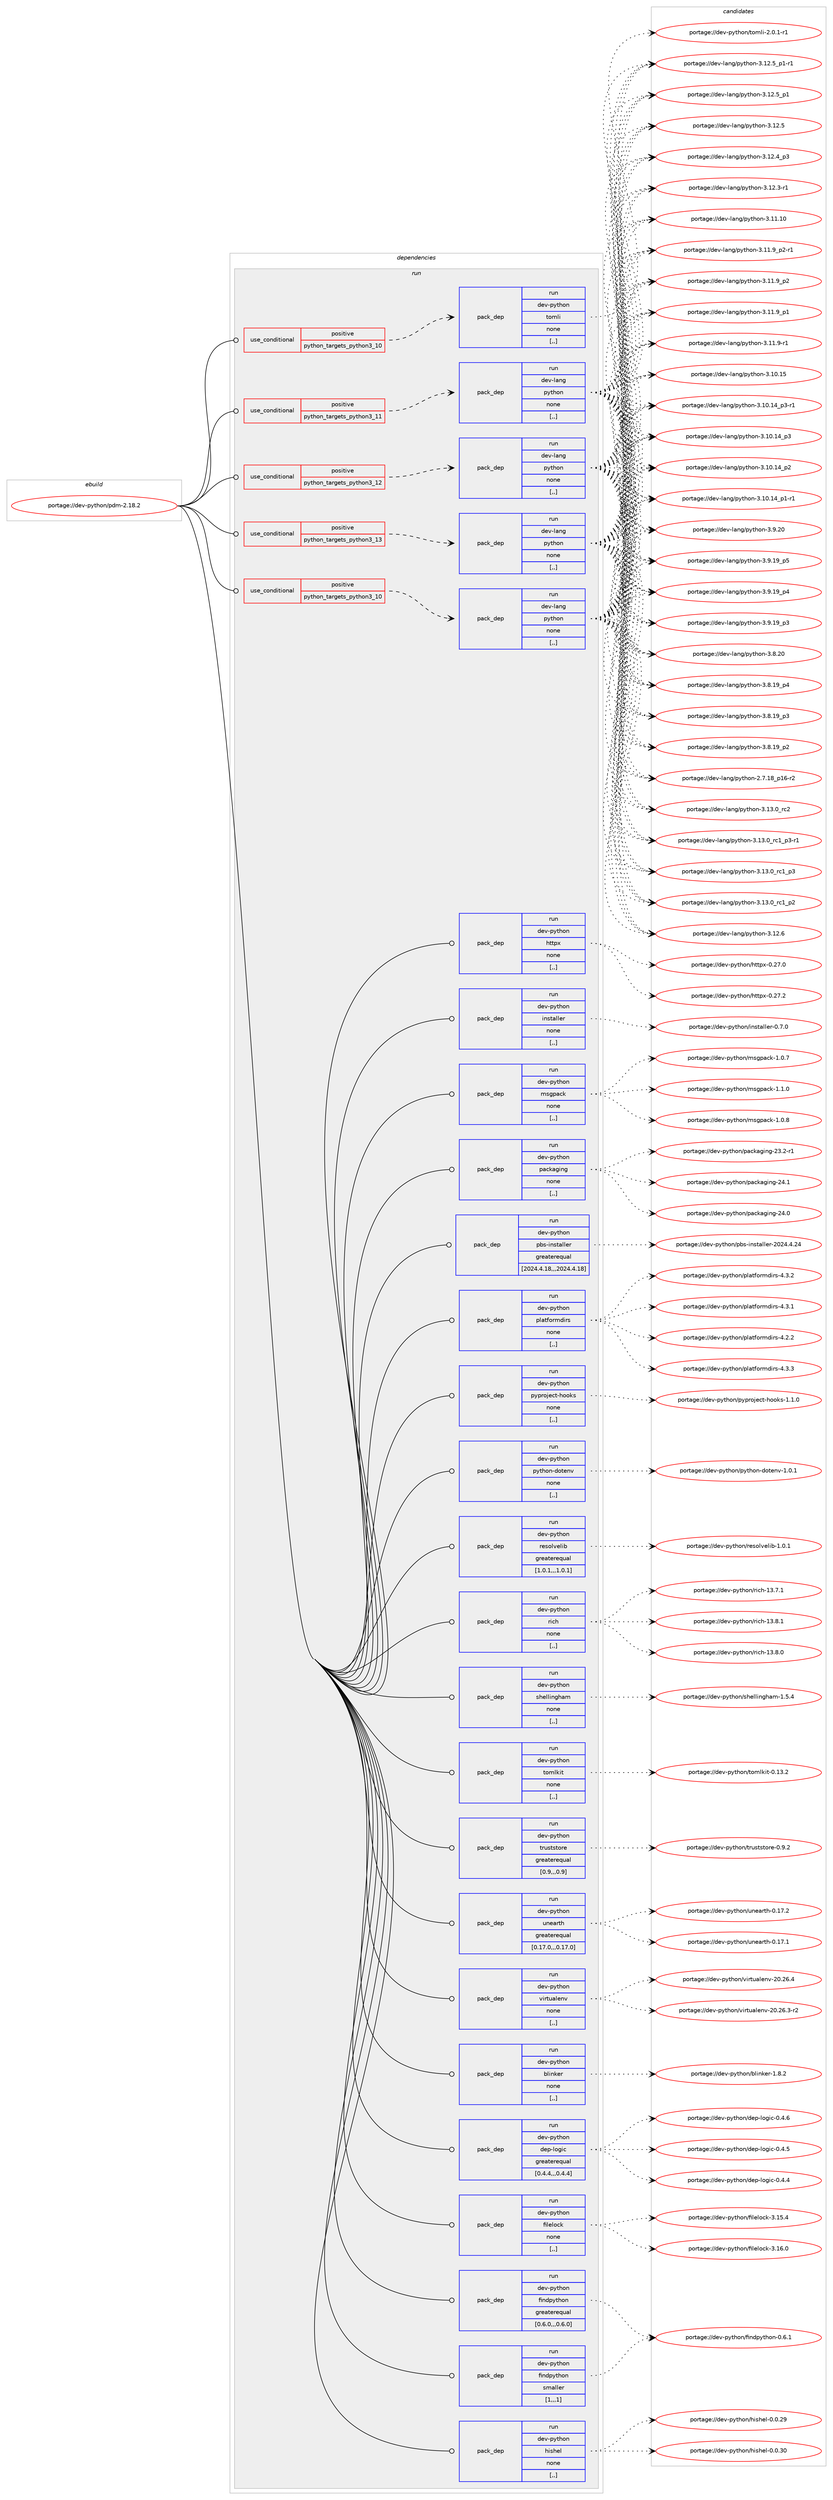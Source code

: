 digraph prolog {

# *************
# Graph options
# *************

newrank=true;
concentrate=true;
compound=true;
graph [rankdir=LR,fontname=Helvetica,fontsize=10,ranksep=1.5];#, ranksep=2.5, nodesep=0.2];
edge  [arrowhead=vee];
node  [fontname=Helvetica,fontsize=10];

# **********
# The ebuild
# **********

subgraph cluster_leftcol {
color=gray;
label=<<i>ebuild</i>>;
id [label="portage://dev-python/pdm-2.18.2", color=red, width=4, href="../dev-python/pdm-2.18.2.svg"];
}

# ****************
# The dependencies
# ****************

subgraph cluster_midcol {
color=gray;
label=<<i>dependencies</i>>;
subgraph cluster_compile {
fillcolor="#eeeeee";
style=filled;
label=<<i>compile</i>>;
}
subgraph cluster_compileandrun {
fillcolor="#eeeeee";
style=filled;
label=<<i>compile and run</i>>;
}
subgraph cluster_run {
fillcolor="#eeeeee";
style=filled;
label=<<i>run</i>>;
subgraph cond166211 {
dependency648466 [label=<<TABLE BORDER="0" CELLBORDER="1" CELLSPACING="0" CELLPADDING="4"><TR><TD ROWSPAN="3" CELLPADDING="10">use_conditional</TD></TR><TR><TD>positive</TD></TR><TR><TD>python_targets_python3_10</TD></TR></TABLE>>, shape=none, color=red];
subgraph pack477434 {
dependency648467 [label=<<TABLE BORDER="0" CELLBORDER="1" CELLSPACING="0" CELLPADDING="4" WIDTH="220"><TR><TD ROWSPAN="6" CELLPADDING="30">pack_dep</TD></TR><TR><TD WIDTH="110">run</TD></TR><TR><TD>dev-lang</TD></TR><TR><TD>python</TD></TR><TR><TD>none</TD></TR><TR><TD>[,,]</TD></TR></TABLE>>, shape=none, color=blue];
}
dependency648466:e -> dependency648467:w [weight=20,style="dashed",arrowhead="vee"];
}
id:e -> dependency648466:w [weight=20,style="solid",arrowhead="odot"];
subgraph cond166212 {
dependency648468 [label=<<TABLE BORDER="0" CELLBORDER="1" CELLSPACING="0" CELLPADDING="4"><TR><TD ROWSPAN="3" CELLPADDING="10">use_conditional</TD></TR><TR><TD>positive</TD></TR><TR><TD>python_targets_python3_10</TD></TR></TABLE>>, shape=none, color=red];
subgraph pack477435 {
dependency648469 [label=<<TABLE BORDER="0" CELLBORDER="1" CELLSPACING="0" CELLPADDING="4" WIDTH="220"><TR><TD ROWSPAN="6" CELLPADDING="30">pack_dep</TD></TR><TR><TD WIDTH="110">run</TD></TR><TR><TD>dev-python</TD></TR><TR><TD>tomli</TD></TR><TR><TD>none</TD></TR><TR><TD>[,,]</TD></TR></TABLE>>, shape=none, color=blue];
}
dependency648468:e -> dependency648469:w [weight=20,style="dashed",arrowhead="vee"];
}
id:e -> dependency648468:w [weight=20,style="solid",arrowhead="odot"];
subgraph cond166213 {
dependency648470 [label=<<TABLE BORDER="0" CELLBORDER="1" CELLSPACING="0" CELLPADDING="4"><TR><TD ROWSPAN="3" CELLPADDING="10">use_conditional</TD></TR><TR><TD>positive</TD></TR><TR><TD>python_targets_python3_11</TD></TR></TABLE>>, shape=none, color=red];
subgraph pack477436 {
dependency648471 [label=<<TABLE BORDER="0" CELLBORDER="1" CELLSPACING="0" CELLPADDING="4" WIDTH="220"><TR><TD ROWSPAN="6" CELLPADDING="30">pack_dep</TD></TR><TR><TD WIDTH="110">run</TD></TR><TR><TD>dev-lang</TD></TR><TR><TD>python</TD></TR><TR><TD>none</TD></TR><TR><TD>[,,]</TD></TR></TABLE>>, shape=none, color=blue];
}
dependency648470:e -> dependency648471:w [weight=20,style="dashed",arrowhead="vee"];
}
id:e -> dependency648470:w [weight=20,style="solid",arrowhead="odot"];
subgraph cond166214 {
dependency648472 [label=<<TABLE BORDER="0" CELLBORDER="1" CELLSPACING="0" CELLPADDING="4"><TR><TD ROWSPAN="3" CELLPADDING="10">use_conditional</TD></TR><TR><TD>positive</TD></TR><TR><TD>python_targets_python3_12</TD></TR></TABLE>>, shape=none, color=red];
subgraph pack477437 {
dependency648473 [label=<<TABLE BORDER="0" CELLBORDER="1" CELLSPACING="0" CELLPADDING="4" WIDTH="220"><TR><TD ROWSPAN="6" CELLPADDING="30">pack_dep</TD></TR><TR><TD WIDTH="110">run</TD></TR><TR><TD>dev-lang</TD></TR><TR><TD>python</TD></TR><TR><TD>none</TD></TR><TR><TD>[,,]</TD></TR></TABLE>>, shape=none, color=blue];
}
dependency648472:e -> dependency648473:w [weight=20,style="dashed",arrowhead="vee"];
}
id:e -> dependency648472:w [weight=20,style="solid",arrowhead="odot"];
subgraph cond166215 {
dependency648474 [label=<<TABLE BORDER="0" CELLBORDER="1" CELLSPACING="0" CELLPADDING="4"><TR><TD ROWSPAN="3" CELLPADDING="10">use_conditional</TD></TR><TR><TD>positive</TD></TR><TR><TD>python_targets_python3_13</TD></TR></TABLE>>, shape=none, color=red];
subgraph pack477438 {
dependency648475 [label=<<TABLE BORDER="0" CELLBORDER="1" CELLSPACING="0" CELLPADDING="4" WIDTH="220"><TR><TD ROWSPAN="6" CELLPADDING="30">pack_dep</TD></TR><TR><TD WIDTH="110">run</TD></TR><TR><TD>dev-lang</TD></TR><TR><TD>python</TD></TR><TR><TD>none</TD></TR><TR><TD>[,,]</TD></TR></TABLE>>, shape=none, color=blue];
}
dependency648474:e -> dependency648475:w [weight=20,style="dashed",arrowhead="vee"];
}
id:e -> dependency648474:w [weight=20,style="solid",arrowhead="odot"];
subgraph pack477439 {
dependency648476 [label=<<TABLE BORDER="0" CELLBORDER="1" CELLSPACING="0" CELLPADDING="4" WIDTH="220"><TR><TD ROWSPAN="6" CELLPADDING="30">pack_dep</TD></TR><TR><TD WIDTH="110">run</TD></TR><TR><TD>dev-python</TD></TR><TR><TD>blinker</TD></TR><TR><TD>none</TD></TR><TR><TD>[,,]</TD></TR></TABLE>>, shape=none, color=blue];
}
id:e -> dependency648476:w [weight=20,style="solid",arrowhead="odot"];
subgraph pack477440 {
dependency648477 [label=<<TABLE BORDER="0" CELLBORDER="1" CELLSPACING="0" CELLPADDING="4" WIDTH="220"><TR><TD ROWSPAN="6" CELLPADDING="30">pack_dep</TD></TR><TR><TD WIDTH="110">run</TD></TR><TR><TD>dev-python</TD></TR><TR><TD>dep-logic</TD></TR><TR><TD>greaterequal</TD></TR><TR><TD>[0.4.4,,,0.4.4]</TD></TR></TABLE>>, shape=none, color=blue];
}
id:e -> dependency648477:w [weight=20,style="solid",arrowhead="odot"];
subgraph pack477441 {
dependency648478 [label=<<TABLE BORDER="0" CELLBORDER="1" CELLSPACING="0" CELLPADDING="4" WIDTH="220"><TR><TD ROWSPAN="6" CELLPADDING="30">pack_dep</TD></TR><TR><TD WIDTH="110">run</TD></TR><TR><TD>dev-python</TD></TR><TR><TD>filelock</TD></TR><TR><TD>none</TD></TR><TR><TD>[,,]</TD></TR></TABLE>>, shape=none, color=blue];
}
id:e -> dependency648478:w [weight=20,style="solid",arrowhead="odot"];
subgraph pack477442 {
dependency648479 [label=<<TABLE BORDER="0" CELLBORDER="1" CELLSPACING="0" CELLPADDING="4" WIDTH="220"><TR><TD ROWSPAN="6" CELLPADDING="30">pack_dep</TD></TR><TR><TD WIDTH="110">run</TD></TR><TR><TD>dev-python</TD></TR><TR><TD>findpython</TD></TR><TR><TD>greaterequal</TD></TR><TR><TD>[0.6.0,,,0.6.0]</TD></TR></TABLE>>, shape=none, color=blue];
}
id:e -> dependency648479:w [weight=20,style="solid",arrowhead="odot"];
subgraph pack477443 {
dependency648480 [label=<<TABLE BORDER="0" CELLBORDER="1" CELLSPACING="0" CELLPADDING="4" WIDTH="220"><TR><TD ROWSPAN="6" CELLPADDING="30">pack_dep</TD></TR><TR><TD WIDTH="110">run</TD></TR><TR><TD>dev-python</TD></TR><TR><TD>findpython</TD></TR><TR><TD>smaller</TD></TR><TR><TD>[1,,,1]</TD></TR></TABLE>>, shape=none, color=blue];
}
id:e -> dependency648480:w [weight=20,style="solid",arrowhead="odot"];
subgraph pack477444 {
dependency648481 [label=<<TABLE BORDER="0" CELLBORDER="1" CELLSPACING="0" CELLPADDING="4" WIDTH="220"><TR><TD ROWSPAN="6" CELLPADDING="30">pack_dep</TD></TR><TR><TD WIDTH="110">run</TD></TR><TR><TD>dev-python</TD></TR><TR><TD>hishel</TD></TR><TR><TD>none</TD></TR><TR><TD>[,,]</TD></TR></TABLE>>, shape=none, color=blue];
}
id:e -> dependency648481:w [weight=20,style="solid",arrowhead="odot"];
subgraph pack477445 {
dependency648482 [label=<<TABLE BORDER="0" CELLBORDER="1" CELLSPACING="0" CELLPADDING="4" WIDTH="220"><TR><TD ROWSPAN="6" CELLPADDING="30">pack_dep</TD></TR><TR><TD WIDTH="110">run</TD></TR><TR><TD>dev-python</TD></TR><TR><TD>httpx</TD></TR><TR><TD>none</TD></TR><TR><TD>[,,]</TD></TR></TABLE>>, shape=none, color=blue];
}
id:e -> dependency648482:w [weight=20,style="solid",arrowhead="odot"];
subgraph pack477446 {
dependency648483 [label=<<TABLE BORDER="0" CELLBORDER="1" CELLSPACING="0" CELLPADDING="4" WIDTH="220"><TR><TD ROWSPAN="6" CELLPADDING="30">pack_dep</TD></TR><TR><TD WIDTH="110">run</TD></TR><TR><TD>dev-python</TD></TR><TR><TD>installer</TD></TR><TR><TD>none</TD></TR><TR><TD>[,,]</TD></TR></TABLE>>, shape=none, color=blue];
}
id:e -> dependency648483:w [weight=20,style="solid",arrowhead="odot"];
subgraph pack477447 {
dependency648484 [label=<<TABLE BORDER="0" CELLBORDER="1" CELLSPACING="0" CELLPADDING="4" WIDTH="220"><TR><TD ROWSPAN="6" CELLPADDING="30">pack_dep</TD></TR><TR><TD WIDTH="110">run</TD></TR><TR><TD>dev-python</TD></TR><TR><TD>msgpack</TD></TR><TR><TD>none</TD></TR><TR><TD>[,,]</TD></TR></TABLE>>, shape=none, color=blue];
}
id:e -> dependency648484:w [weight=20,style="solid",arrowhead="odot"];
subgraph pack477448 {
dependency648485 [label=<<TABLE BORDER="0" CELLBORDER="1" CELLSPACING="0" CELLPADDING="4" WIDTH="220"><TR><TD ROWSPAN="6" CELLPADDING="30">pack_dep</TD></TR><TR><TD WIDTH="110">run</TD></TR><TR><TD>dev-python</TD></TR><TR><TD>packaging</TD></TR><TR><TD>none</TD></TR><TR><TD>[,,]</TD></TR></TABLE>>, shape=none, color=blue];
}
id:e -> dependency648485:w [weight=20,style="solid",arrowhead="odot"];
subgraph pack477449 {
dependency648486 [label=<<TABLE BORDER="0" CELLBORDER="1" CELLSPACING="0" CELLPADDING="4" WIDTH="220"><TR><TD ROWSPAN="6" CELLPADDING="30">pack_dep</TD></TR><TR><TD WIDTH="110">run</TD></TR><TR><TD>dev-python</TD></TR><TR><TD>pbs-installer</TD></TR><TR><TD>greaterequal</TD></TR><TR><TD>[2024.4.18,,,2024.4.18]</TD></TR></TABLE>>, shape=none, color=blue];
}
id:e -> dependency648486:w [weight=20,style="solid",arrowhead="odot"];
subgraph pack477450 {
dependency648487 [label=<<TABLE BORDER="0" CELLBORDER="1" CELLSPACING="0" CELLPADDING="4" WIDTH="220"><TR><TD ROWSPAN="6" CELLPADDING="30">pack_dep</TD></TR><TR><TD WIDTH="110">run</TD></TR><TR><TD>dev-python</TD></TR><TR><TD>platformdirs</TD></TR><TR><TD>none</TD></TR><TR><TD>[,,]</TD></TR></TABLE>>, shape=none, color=blue];
}
id:e -> dependency648487:w [weight=20,style="solid",arrowhead="odot"];
subgraph pack477451 {
dependency648488 [label=<<TABLE BORDER="0" CELLBORDER="1" CELLSPACING="0" CELLPADDING="4" WIDTH="220"><TR><TD ROWSPAN="6" CELLPADDING="30">pack_dep</TD></TR><TR><TD WIDTH="110">run</TD></TR><TR><TD>dev-python</TD></TR><TR><TD>pyproject-hooks</TD></TR><TR><TD>none</TD></TR><TR><TD>[,,]</TD></TR></TABLE>>, shape=none, color=blue];
}
id:e -> dependency648488:w [weight=20,style="solid",arrowhead="odot"];
subgraph pack477452 {
dependency648489 [label=<<TABLE BORDER="0" CELLBORDER="1" CELLSPACING="0" CELLPADDING="4" WIDTH="220"><TR><TD ROWSPAN="6" CELLPADDING="30">pack_dep</TD></TR><TR><TD WIDTH="110">run</TD></TR><TR><TD>dev-python</TD></TR><TR><TD>python-dotenv</TD></TR><TR><TD>none</TD></TR><TR><TD>[,,]</TD></TR></TABLE>>, shape=none, color=blue];
}
id:e -> dependency648489:w [weight=20,style="solid",arrowhead="odot"];
subgraph pack477453 {
dependency648490 [label=<<TABLE BORDER="0" CELLBORDER="1" CELLSPACING="0" CELLPADDING="4" WIDTH="220"><TR><TD ROWSPAN="6" CELLPADDING="30">pack_dep</TD></TR><TR><TD WIDTH="110">run</TD></TR><TR><TD>dev-python</TD></TR><TR><TD>resolvelib</TD></TR><TR><TD>greaterequal</TD></TR><TR><TD>[1.0.1,,,1.0.1]</TD></TR></TABLE>>, shape=none, color=blue];
}
id:e -> dependency648490:w [weight=20,style="solid",arrowhead="odot"];
subgraph pack477454 {
dependency648491 [label=<<TABLE BORDER="0" CELLBORDER="1" CELLSPACING="0" CELLPADDING="4" WIDTH="220"><TR><TD ROWSPAN="6" CELLPADDING="30">pack_dep</TD></TR><TR><TD WIDTH="110">run</TD></TR><TR><TD>dev-python</TD></TR><TR><TD>rich</TD></TR><TR><TD>none</TD></TR><TR><TD>[,,]</TD></TR></TABLE>>, shape=none, color=blue];
}
id:e -> dependency648491:w [weight=20,style="solid",arrowhead="odot"];
subgraph pack477455 {
dependency648492 [label=<<TABLE BORDER="0" CELLBORDER="1" CELLSPACING="0" CELLPADDING="4" WIDTH="220"><TR><TD ROWSPAN="6" CELLPADDING="30">pack_dep</TD></TR><TR><TD WIDTH="110">run</TD></TR><TR><TD>dev-python</TD></TR><TR><TD>shellingham</TD></TR><TR><TD>none</TD></TR><TR><TD>[,,]</TD></TR></TABLE>>, shape=none, color=blue];
}
id:e -> dependency648492:w [weight=20,style="solid",arrowhead="odot"];
subgraph pack477456 {
dependency648493 [label=<<TABLE BORDER="0" CELLBORDER="1" CELLSPACING="0" CELLPADDING="4" WIDTH="220"><TR><TD ROWSPAN="6" CELLPADDING="30">pack_dep</TD></TR><TR><TD WIDTH="110">run</TD></TR><TR><TD>dev-python</TD></TR><TR><TD>tomlkit</TD></TR><TR><TD>none</TD></TR><TR><TD>[,,]</TD></TR></TABLE>>, shape=none, color=blue];
}
id:e -> dependency648493:w [weight=20,style="solid",arrowhead="odot"];
subgraph pack477457 {
dependency648494 [label=<<TABLE BORDER="0" CELLBORDER="1" CELLSPACING="0" CELLPADDING="4" WIDTH="220"><TR><TD ROWSPAN="6" CELLPADDING="30">pack_dep</TD></TR><TR><TD WIDTH="110">run</TD></TR><TR><TD>dev-python</TD></TR><TR><TD>truststore</TD></TR><TR><TD>greaterequal</TD></TR><TR><TD>[0.9,,,0.9]</TD></TR></TABLE>>, shape=none, color=blue];
}
id:e -> dependency648494:w [weight=20,style="solid",arrowhead="odot"];
subgraph pack477458 {
dependency648495 [label=<<TABLE BORDER="0" CELLBORDER="1" CELLSPACING="0" CELLPADDING="4" WIDTH="220"><TR><TD ROWSPAN="6" CELLPADDING="30">pack_dep</TD></TR><TR><TD WIDTH="110">run</TD></TR><TR><TD>dev-python</TD></TR><TR><TD>unearth</TD></TR><TR><TD>greaterequal</TD></TR><TR><TD>[0.17.0,,,0.17.0]</TD></TR></TABLE>>, shape=none, color=blue];
}
id:e -> dependency648495:w [weight=20,style="solid",arrowhead="odot"];
subgraph pack477459 {
dependency648496 [label=<<TABLE BORDER="0" CELLBORDER="1" CELLSPACING="0" CELLPADDING="4" WIDTH="220"><TR><TD ROWSPAN="6" CELLPADDING="30">pack_dep</TD></TR><TR><TD WIDTH="110">run</TD></TR><TR><TD>dev-python</TD></TR><TR><TD>virtualenv</TD></TR><TR><TD>none</TD></TR><TR><TD>[,,]</TD></TR></TABLE>>, shape=none, color=blue];
}
id:e -> dependency648496:w [weight=20,style="solid",arrowhead="odot"];
}
}

# **************
# The candidates
# **************

subgraph cluster_choices {
rank=same;
color=gray;
label=<<i>candidates</i>>;

subgraph choice477434 {
color=black;
nodesep=1;
choice10010111845108971101034711212111610411111045514649514648951149950 [label="portage://dev-lang/python-3.13.0_rc2", color=red, width=4,href="../dev-lang/python-3.13.0_rc2.svg"];
choice1001011184510897110103471121211161041111104551464951464895114994995112514511449 [label="portage://dev-lang/python-3.13.0_rc1_p3-r1", color=red, width=4,href="../dev-lang/python-3.13.0_rc1_p3-r1.svg"];
choice100101118451089711010347112121116104111110455146495146489511499499511251 [label="portage://dev-lang/python-3.13.0_rc1_p3", color=red, width=4,href="../dev-lang/python-3.13.0_rc1_p3.svg"];
choice100101118451089711010347112121116104111110455146495146489511499499511250 [label="portage://dev-lang/python-3.13.0_rc1_p2", color=red, width=4,href="../dev-lang/python-3.13.0_rc1_p2.svg"];
choice10010111845108971101034711212111610411111045514649504654 [label="portage://dev-lang/python-3.12.6", color=red, width=4,href="../dev-lang/python-3.12.6.svg"];
choice1001011184510897110103471121211161041111104551464950465395112494511449 [label="portage://dev-lang/python-3.12.5_p1-r1", color=red, width=4,href="../dev-lang/python-3.12.5_p1-r1.svg"];
choice100101118451089711010347112121116104111110455146495046539511249 [label="portage://dev-lang/python-3.12.5_p1", color=red, width=4,href="../dev-lang/python-3.12.5_p1.svg"];
choice10010111845108971101034711212111610411111045514649504653 [label="portage://dev-lang/python-3.12.5", color=red, width=4,href="../dev-lang/python-3.12.5.svg"];
choice100101118451089711010347112121116104111110455146495046529511251 [label="portage://dev-lang/python-3.12.4_p3", color=red, width=4,href="../dev-lang/python-3.12.4_p3.svg"];
choice100101118451089711010347112121116104111110455146495046514511449 [label="portage://dev-lang/python-3.12.3-r1", color=red, width=4,href="../dev-lang/python-3.12.3-r1.svg"];
choice1001011184510897110103471121211161041111104551464949464948 [label="portage://dev-lang/python-3.11.10", color=red, width=4,href="../dev-lang/python-3.11.10.svg"];
choice1001011184510897110103471121211161041111104551464949465795112504511449 [label="portage://dev-lang/python-3.11.9_p2-r1", color=red, width=4,href="../dev-lang/python-3.11.9_p2-r1.svg"];
choice100101118451089711010347112121116104111110455146494946579511250 [label="portage://dev-lang/python-3.11.9_p2", color=red, width=4,href="../dev-lang/python-3.11.9_p2.svg"];
choice100101118451089711010347112121116104111110455146494946579511249 [label="portage://dev-lang/python-3.11.9_p1", color=red, width=4,href="../dev-lang/python-3.11.9_p1.svg"];
choice100101118451089711010347112121116104111110455146494946574511449 [label="portage://dev-lang/python-3.11.9-r1", color=red, width=4,href="../dev-lang/python-3.11.9-r1.svg"];
choice1001011184510897110103471121211161041111104551464948464953 [label="portage://dev-lang/python-3.10.15", color=red, width=4,href="../dev-lang/python-3.10.15.svg"];
choice100101118451089711010347112121116104111110455146494846495295112514511449 [label="portage://dev-lang/python-3.10.14_p3-r1", color=red, width=4,href="../dev-lang/python-3.10.14_p3-r1.svg"];
choice10010111845108971101034711212111610411111045514649484649529511251 [label="portage://dev-lang/python-3.10.14_p3", color=red, width=4,href="../dev-lang/python-3.10.14_p3.svg"];
choice10010111845108971101034711212111610411111045514649484649529511250 [label="portage://dev-lang/python-3.10.14_p2", color=red, width=4,href="../dev-lang/python-3.10.14_p2.svg"];
choice100101118451089711010347112121116104111110455146494846495295112494511449 [label="portage://dev-lang/python-3.10.14_p1-r1", color=red, width=4,href="../dev-lang/python-3.10.14_p1-r1.svg"];
choice10010111845108971101034711212111610411111045514657465048 [label="portage://dev-lang/python-3.9.20", color=red, width=4,href="../dev-lang/python-3.9.20.svg"];
choice100101118451089711010347112121116104111110455146574649579511253 [label="portage://dev-lang/python-3.9.19_p5", color=red, width=4,href="../dev-lang/python-3.9.19_p5.svg"];
choice100101118451089711010347112121116104111110455146574649579511252 [label="portage://dev-lang/python-3.9.19_p4", color=red, width=4,href="../dev-lang/python-3.9.19_p4.svg"];
choice100101118451089711010347112121116104111110455146574649579511251 [label="portage://dev-lang/python-3.9.19_p3", color=red, width=4,href="../dev-lang/python-3.9.19_p3.svg"];
choice10010111845108971101034711212111610411111045514656465048 [label="portage://dev-lang/python-3.8.20", color=red, width=4,href="../dev-lang/python-3.8.20.svg"];
choice100101118451089711010347112121116104111110455146564649579511252 [label="portage://dev-lang/python-3.8.19_p4", color=red, width=4,href="../dev-lang/python-3.8.19_p4.svg"];
choice100101118451089711010347112121116104111110455146564649579511251 [label="portage://dev-lang/python-3.8.19_p3", color=red, width=4,href="../dev-lang/python-3.8.19_p3.svg"];
choice100101118451089711010347112121116104111110455146564649579511250 [label="portage://dev-lang/python-3.8.19_p2", color=red, width=4,href="../dev-lang/python-3.8.19_p2.svg"];
choice100101118451089711010347112121116104111110455046554649569511249544511450 [label="portage://dev-lang/python-2.7.18_p16-r2", color=red, width=4,href="../dev-lang/python-2.7.18_p16-r2.svg"];
dependency648467:e -> choice10010111845108971101034711212111610411111045514649514648951149950:w [style=dotted,weight="100"];
dependency648467:e -> choice1001011184510897110103471121211161041111104551464951464895114994995112514511449:w [style=dotted,weight="100"];
dependency648467:e -> choice100101118451089711010347112121116104111110455146495146489511499499511251:w [style=dotted,weight="100"];
dependency648467:e -> choice100101118451089711010347112121116104111110455146495146489511499499511250:w [style=dotted,weight="100"];
dependency648467:e -> choice10010111845108971101034711212111610411111045514649504654:w [style=dotted,weight="100"];
dependency648467:e -> choice1001011184510897110103471121211161041111104551464950465395112494511449:w [style=dotted,weight="100"];
dependency648467:e -> choice100101118451089711010347112121116104111110455146495046539511249:w [style=dotted,weight="100"];
dependency648467:e -> choice10010111845108971101034711212111610411111045514649504653:w [style=dotted,weight="100"];
dependency648467:e -> choice100101118451089711010347112121116104111110455146495046529511251:w [style=dotted,weight="100"];
dependency648467:e -> choice100101118451089711010347112121116104111110455146495046514511449:w [style=dotted,weight="100"];
dependency648467:e -> choice1001011184510897110103471121211161041111104551464949464948:w [style=dotted,weight="100"];
dependency648467:e -> choice1001011184510897110103471121211161041111104551464949465795112504511449:w [style=dotted,weight="100"];
dependency648467:e -> choice100101118451089711010347112121116104111110455146494946579511250:w [style=dotted,weight="100"];
dependency648467:e -> choice100101118451089711010347112121116104111110455146494946579511249:w [style=dotted,weight="100"];
dependency648467:e -> choice100101118451089711010347112121116104111110455146494946574511449:w [style=dotted,weight="100"];
dependency648467:e -> choice1001011184510897110103471121211161041111104551464948464953:w [style=dotted,weight="100"];
dependency648467:e -> choice100101118451089711010347112121116104111110455146494846495295112514511449:w [style=dotted,weight="100"];
dependency648467:e -> choice10010111845108971101034711212111610411111045514649484649529511251:w [style=dotted,weight="100"];
dependency648467:e -> choice10010111845108971101034711212111610411111045514649484649529511250:w [style=dotted,weight="100"];
dependency648467:e -> choice100101118451089711010347112121116104111110455146494846495295112494511449:w [style=dotted,weight="100"];
dependency648467:e -> choice10010111845108971101034711212111610411111045514657465048:w [style=dotted,weight="100"];
dependency648467:e -> choice100101118451089711010347112121116104111110455146574649579511253:w [style=dotted,weight="100"];
dependency648467:e -> choice100101118451089711010347112121116104111110455146574649579511252:w [style=dotted,weight="100"];
dependency648467:e -> choice100101118451089711010347112121116104111110455146574649579511251:w [style=dotted,weight="100"];
dependency648467:e -> choice10010111845108971101034711212111610411111045514656465048:w [style=dotted,weight="100"];
dependency648467:e -> choice100101118451089711010347112121116104111110455146564649579511252:w [style=dotted,weight="100"];
dependency648467:e -> choice100101118451089711010347112121116104111110455146564649579511251:w [style=dotted,weight="100"];
dependency648467:e -> choice100101118451089711010347112121116104111110455146564649579511250:w [style=dotted,weight="100"];
dependency648467:e -> choice100101118451089711010347112121116104111110455046554649569511249544511450:w [style=dotted,weight="100"];
}
subgraph choice477435 {
color=black;
nodesep=1;
choice10010111845112121116104111110471161111091081054550464846494511449 [label="portage://dev-python/tomli-2.0.1-r1", color=red, width=4,href="../dev-python/tomli-2.0.1-r1.svg"];
dependency648469:e -> choice10010111845112121116104111110471161111091081054550464846494511449:w [style=dotted,weight="100"];
}
subgraph choice477436 {
color=black;
nodesep=1;
choice10010111845108971101034711212111610411111045514649514648951149950 [label="portage://dev-lang/python-3.13.0_rc2", color=red, width=4,href="../dev-lang/python-3.13.0_rc2.svg"];
choice1001011184510897110103471121211161041111104551464951464895114994995112514511449 [label="portage://dev-lang/python-3.13.0_rc1_p3-r1", color=red, width=4,href="../dev-lang/python-3.13.0_rc1_p3-r1.svg"];
choice100101118451089711010347112121116104111110455146495146489511499499511251 [label="portage://dev-lang/python-3.13.0_rc1_p3", color=red, width=4,href="../dev-lang/python-3.13.0_rc1_p3.svg"];
choice100101118451089711010347112121116104111110455146495146489511499499511250 [label="portage://dev-lang/python-3.13.0_rc1_p2", color=red, width=4,href="../dev-lang/python-3.13.0_rc1_p2.svg"];
choice10010111845108971101034711212111610411111045514649504654 [label="portage://dev-lang/python-3.12.6", color=red, width=4,href="../dev-lang/python-3.12.6.svg"];
choice1001011184510897110103471121211161041111104551464950465395112494511449 [label="portage://dev-lang/python-3.12.5_p1-r1", color=red, width=4,href="../dev-lang/python-3.12.5_p1-r1.svg"];
choice100101118451089711010347112121116104111110455146495046539511249 [label="portage://dev-lang/python-3.12.5_p1", color=red, width=4,href="../dev-lang/python-3.12.5_p1.svg"];
choice10010111845108971101034711212111610411111045514649504653 [label="portage://dev-lang/python-3.12.5", color=red, width=4,href="../dev-lang/python-3.12.5.svg"];
choice100101118451089711010347112121116104111110455146495046529511251 [label="portage://dev-lang/python-3.12.4_p3", color=red, width=4,href="../dev-lang/python-3.12.4_p3.svg"];
choice100101118451089711010347112121116104111110455146495046514511449 [label="portage://dev-lang/python-3.12.3-r1", color=red, width=4,href="../dev-lang/python-3.12.3-r1.svg"];
choice1001011184510897110103471121211161041111104551464949464948 [label="portage://dev-lang/python-3.11.10", color=red, width=4,href="../dev-lang/python-3.11.10.svg"];
choice1001011184510897110103471121211161041111104551464949465795112504511449 [label="portage://dev-lang/python-3.11.9_p2-r1", color=red, width=4,href="../dev-lang/python-3.11.9_p2-r1.svg"];
choice100101118451089711010347112121116104111110455146494946579511250 [label="portage://dev-lang/python-3.11.9_p2", color=red, width=4,href="../dev-lang/python-3.11.9_p2.svg"];
choice100101118451089711010347112121116104111110455146494946579511249 [label="portage://dev-lang/python-3.11.9_p1", color=red, width=4,href="../dev-lang/python-3.11.9_p1.svg"];
choice100101118451089711010347112121116104111110455146494946574511449 [label="portage://dev-lang/python-3.11.9-r1", color=red, width=4,href="../dev-lang/python-3.11.9-r1.svg"];
choice1001011184510897110103471121211161041111104551464948464953 [label="portage://dev-lang/python-3.10.15", color=red, width=4,href="../dev-lang/python-3.10.15.svg"];
choice100101118451089711010347112121116104111110455146494846495295112514511449 [label="portage://dev-lang/python-3.10.14_p3-r1", color=red, width=4,href="../dev-lang/python-3.10.14_p3-r1.svg"];
choice10010111845108971101034711212111610411111045514649484649529511251 [label="portage://dev-lang/python-3.10.14_p3", color=red, width=4,href="../dev-lang/python-3.10.14_p3.svg"];
choice10010111845108971101034711212111610411111045514649484649529511250 [label="portage://dev-lang/python-3.10.14_p2", color=red, width=4,href="../dev-lang/python-3.10.14_p2.svg"];
choice100101118451089711010347112121116104111110455146494846495295112494511449 [label="portage://dev-lang/python-3.10.14_p1-r1", color=red, width=4,href="../dev-lang/python-3.10.14_p1-r1.svg"];
choice10010111845108971101034711212111610411111045514657465048 [label="portage://dev-lang/python-3.9.20", color=red, width=4,href="../dev-lang/python-3.9.20.svg"];
choice100101118451089711010347112121116104111110455146574649579511253 [label="portage://dev-lang/python-3.9.19_p5", color=red, width=4,href="../dev-lang/python-3.9.19_p5.svg"];
choice100101118451089711010347112121116104111110455146574649579511252 [label="portage://dev-lang/python-3.9.19_p4", color=red, width=4,href="../dev-lang/python-3.9.19_p4.svg"];
choice100101118451089711010347112121116104111110455146574649579511251 [label="portage://dev-lang/python-3.9.19_p3", color=red, width=4,href="../dev-lang/python-3.9.19_p3.svg"];
choice10010111845108971101034711212111610411111045514656465048 [label="portage://dev-lang/python-3.8.20", color=red, width=4,href="../dev-lang/python-3.8.20.svg"];
choice100101118451089711010347112121116104111110455146564649579511252 [label="portage://dev-lang/python-3.8.19_p4", color=red, width=4,href="../dev-lang/python-3.8.19_p4.svg"];
choice100101118451089711010347112121116104111110455146564649579511251 [label="portage://dev-lang/python-3.8.19_p3", color=red, width=4,href="../dev-lang/python-3.8.19_p3.svg"];
choice100101118451089711010347112121116104111110455146564649579511250 [label="portage://dev-lang/python-3.8.19_p2", color=red, width=4,href="../dev-lang/python-3.8.19_p2.svg"];
choice100101118451089711010347112121116104111110455046554649569511249544511450 [label="portage://dev-lang/python-2.7.18_p16-r2", color=red, width=4,href="../dev-lang/python-2.7.18_p16-r2.svg"];
dependency648471:e -> choice10010111845108971101034711212111610411111045514649514648951149950:w [style=dotted,weight="100"];
dependency648471:e -> choice1001011184510897110103471121211161041111104551464951464895114994995112514511449:w [style=dotted,weight="100"];
dependency648471:e -> choice100101118451089711010347112121116104111110455146495146489511499499511251:w [style=dotted,weight="100"];
dependency648471:e -> choice100101118451089711010347112121116104111110455146495146489511499499511250:w [style=dotted,weight="100"];
dependency648471:e -> choice10010111845108971101034711212111610411111045514649504654:w [style=dotted,weight="100"];
dependency648471:e -> choice1001011184510897110103471121211161041111104551464950465395112494511449:w [style=dotted,weight="100"];
dependency648471:e -> choice100101118451089711010347112121116104111110455146495046539511249:w [style=dotted,weight="100"];
dependency648471:e -> choice10010111845108971101034711212111610411111045514649504653:w [style=dotted,weight="100"];
dependency648471:e -> choice100101118451089711010347112121116104111110455146495046529511251:w [style=dotted,weight="100"];
dependency648471:e -> choice100101118451089711010347112121116104111110455146495046514511449:w [style=dotted,weight="100"];
dependency648471:e -> choice1001011184510897110103471121211161041111104551464949464948:w [style=dotted,weight="100"];
dependency648471:e -> choice1001011184510897110103471121211161041111104551464949465795112504511449:w [style=dotted,weight="100"];
dependency648471:e -> choice100101118451089711010347112121116104111110455146494946579511250:w [style=dotted,weight="100"];
dependency648471:e -> choice100101118451089711010347112121116104111110455146494946579511249:w [style=dotted,weight="100"];
dependency648471:e -> choice100101118451089711010347112121116104111110455146494946574511449:w [style=dotted,weight="100"];
dependency648471:e -> choice1001011184510897110103471121211161041111104551464948464953:w [style=dotted,weight="100"];
dependency648471:e -> choice100101118451089711010347112121116104111110455146494846495295112514511449:w [style=dotted,weight="100"];
dependency648471:e -> choice10010111845108971101034711212111610411111045514649484649529511251:w [style=dotted,weight="100"];
dependency648471:e -> choice10010111845108971101034711212111610411111045514649484649529511250:w [style=dotted,weight="100"];
dependency648471:e -> choice100101118451089711010347112121116104111110455146494846495295112494511449:w [style=dotted,weight="100"];
dependency648471:e -> choice10010111845108971101034711212111610411111045514657465048:w [style=dotted,weight="100"];
dependency648471:e -> choice100101118451089711010347112121116104111110455146574649579511253:w [style=dotted,weight="100"];
dependency648471:e -> choice100101118451089711010347112121116104111110455146574649579511252:w [style=dotted,weight="100"];
dependency648471:e -> choice100101118451089711010347112121116104111110455146574649579511251:w [style=dotted,weight="100"];
dependency648471:e -> choice10010111845108971101034711212111610411111045514656465048:w [style=dotted,weight="100"];
dependency648471:e -> choice100101118451089711010347112121116104111110455146564649579511252:w [style=dotted,weight="100"];
dependency648471:e -> choice100101118451089711010347112121116104111110455146564649579511251:w [style=dotted,weight="100"];
dependency648471:e -> choice100101118451089711010347112121116104111110455146564649579511250:w [style=dotted,weight="100"];
dependency648471:e -> choice100101118451089711010347112121116104111110455046554649569511249544511450:w [style=dotted,weight="100"];
}
subgraph choice477437 {
color=black;
nodesep=1;
choice10010111845108971101034711212111610411111045514649514648951149950 [label="portage://dev-lang/python-3.13.0_rc2", color=red, width=4,href="../dev-lang/python-3.13.0_rc2.svg"];
choice1001011184510897110103471121211161041111104551464951464895114994995112514511449 [label="portage://dev-lang/python-3.13.0_rc1_p3-r1", color=red, width=4,href="../dev-lang/python-3.13.0_rc1_p3-r1.svg"];
choice100101118451089711010347112121116104111110455146495146489511499499511251 [label="portage://dev-lang/python-3.13.0_rc1_p3", color=red, width=4,href="../dev-lang/python-3.13.0_rc1_p3.svg"];
choice100101118451089711010347112121116104111110455146495146489511499499511250 [label="portage://dev-lang/python-3.13.0_rc1_p2", color=red, width=4,href="../dev-lang/python-3.13.0_rc1_p2.svg"];
choice10010111845108971101034711212111610411111045514649504654 [label="portage://dev-lang/python-3.12.6", color=red, width=4,href="../dev-lang/python-3.12.6.svg"];
choice1001011184510897110103471121211161041111104551464950465395112494511449 [label="portage://dev-lang/python-3.12.5_p1-r1", color=red, width=4,href="../dev-lang/python-3.12.5_p1-r1.svg"];
choice100101118451089711010347112121116104111110455146495046539511249 [label="portage://dev-lang/python-3.12.5_p1", color=red, width=4,href="../dev-lang/python-3.12.5_p1.svg"];
choice10010111845108971101034711212111610411111045514649504653 [label="portage://dev-lang/python-3.12.5", color=red, width=4,href="../dev-lang/python-3.12.5.svg"];
choice100101118451089711010347112121116104111110455146495046529511251 [label="portage://dev-lang/python-3.12.4_p3", color=red, width=4,href="../dev-lang/python-3.12.4_p3.svg"];
choice100101118451089711010347112121116104111110455146495046514511449 [label="portage://dev-lang/python-3.12.3-r1", color=red, width=4,href="../dev-lang/python-3.12.3-r1.svg"];
choice1001011184510897110103471121211161041111104551464949464948 [label="portage://dev-lang/python-3.11.10", color=red, width=4,href="../dev-lang/python-3.11.10.svg"];
choice1001011184510897110103471121211161041111104551464949465795112504511449 [label="portage://dev-lang/python-3.11.9_p2-r1", color=red, width=4,href="../dev-lang/python-3.11.9_p2-r1.svg"];
choice100101118451089711010347112121116104111110455146494946579511250 [label="portage://dev-lang/python-3.11.9_p2", color=red, width=4,href="../dev-lang/python-3.11.9_p2.svg"];
choice100101118451089711010347112121116104111110455146494946579511249 [label="portage://dev-lang/python-3.11.9_p1", color=red, width=4,href="../dev-lang/python-3.11.9_p1.svg"];
choice100101118451089711010347112121116104111110455146494946574511449 [label="portage://dev-lang/python-3.11.9-r1", color=red, width=4,href="../dev-lang/python-3.11.9-r1.svg"];
choice1001011184510897110103471121211161041111104551464948464953 [label="portage://dev-lang/python-3.10.15", color=red, width=4,href="../dev-lang/python-3.10.15.svg"];
choice100101118451089711010347112121116104111110455146494846495295112514511449 [label="portage://dev-lang/python-3.10.14_p3-r1", color=red, width=4,href="../dev-lang/python-3.10.14_p3-r1.svg"];
choice10010111845108971101034711212111610411111045514649484649529511251 [label="portage://dev-lang/python-3.10.14_p3", color=red, width=4,href="../dev-lang/python-3.10.14_p3.svg"];
choice10010111845108971101034711212111610411111045514649484649529511250 [label="portage://dev-lang/python-3.10.14_p2", color=red, width=4,href="../dev-lang/python-3.10.14_p2.svg"];
choice100101118451089711010347112121116104111110455146494846495295112494511449 [label="portage://dev-lang/python-3.10.14_p1-r1", color=red, width=4,href="../dev-lang/python-3.10.14_p1-r1.svg"];
choice10010111845108971101034711212111610411111045514657465048 [label="portage://dev-lang/python-3.9.20", color=red, width=4,href="../dev-lang/python-3.9.20.svg"];
choice100101118451089711010347112121116104111110455146574649579511253 [label="portage://dev-lang/python-3.9.19_p5", color=red, width=4,href="../dev-lang/python-3.9.19_p5.svg"];
choice100101118451089711010347112121116104111110455146574649579511252 [label="portage://dev-lang/python-3.9.19_p4", color=red, width=4,href="../dev-lang/python-3.9.19_p4.svg"];
choice100101118451089711010347112121116104111110455146574649579511251 [label="portage://dev-lang/python-3.9.19_p3", color=red, width=4,href="../dev-lang/python-3.9.19_p3.svg"];
choice10010111845108971101034711212111610411111045514656465048 [label="portage://dev-lang/python-3.8.20", color=red, width=4,href="../dev-lang/python-3.8.20.svg"];
choice100101118451089711010347112121116104111110455146564649579511252 [label="portage://dev-lang/python-3.8.19_p4", color=red, width=4,href="../dev-lang/python-3.8.19_p4.svg"];
choice100101118451089711010347112121116104111110455146564649579511251 [label="portage://dev-lang/python-3.8.19_p3", color=red, width=4,href="../dev-lang/python-3.8.19_p3.svg"];
choice100101118451089711010347112121116104111110455146564649579511250 [label="portage://dev-lang/python-3.8.19_p2", color=red, width=4,href="../dev-lang/python-3.8.19_p2.svg"];
choice100101118451089711010347112121116104111110455046554649569511249544511450 [label="portage://dev-lang/python-2.7.18_p16-r2", color=red, width=4,href="../dev-lang/python-2.7.18_p16-r2.svg"];
dependency648473:e -> choice10010111845108971101034711212111610411111045514649514648951149950:w [style=dotted,weight="100"];
dependency648473:e -> choice1001011184510897110103471121211161041111104551464951464895114994995112514511449:w [style=dotted,weight="100"];
dependency648473:e -> choice100101118451089711010347112121116104111110455146495146489511499499511251:w [style=dotted,weight="100"];
dependency648473:e -> choice100101118451089711010347112121116104111110455146495146489511499499511250:w [style=dotted,weight="100"];
dependency648473:e -> choice10010111845108971101034711212111610411111045514649504654:w [style=dotted,weight="100"];
dependency648473:e -> choice1001011184510897110103471121211161041111104551464950465395112494511449:w [style=dotted,weight="100"];
dependency648473:e -> choice100101118451089711010347112121116104111110455146495046539511249:w [style=dotted,weight="100"];
dependency648473:e -> choice10010111845108971101034711212111610411111045514649504653:w [style=dotted,weight="100"];
dependency648473:e -> choice100101118451089711010347112121116104111110455146495046529511251:w [style=dotted,weight="100"];
dependency648473:e -> choice100101118451089711010347112121116104111110455146495046514511449:w [style=dotted,weight="100"];
dependency648473:e -> choice1001011184510897110103471121211161041111104551464949464948:w [style=dotted,weight="100"];
dependency648473:e -> choice1001011184510897110103471121211161041111104551464949465795112504511449:w [style=dotted,weight="100"];
dependency648473:e -> choice100101118451089711010347112121116104111110455146494946579511250:w [style=dotted,weight="100"];
dependency648473:e -> choice100101118451089711010347112121116104111110455146494946579511249:w [style=dotted,weight="100"];
dependency648473:e -> choice100101118451089711010347112121116104111110455146494946574511449:w [style=dotted,weight="100"];
dependency648473:e -> choice1001011184510897110103471121211161041111104551464948464953:w [style=dotted,weight="100"];
dependency648473:e -> choice100101118451089711010347112121116104111110455146494846495295112514511449:w [style=dotted,weight="100"];
dependency648473:e -> choice10010111845108971101034711212111610411111045514649484649529511251:w [style=dotted,weight="100"];
dependency648473:e -> choice10010111845108971101034711212111610411111045514649484649529511250:w [style=dotted,weight="100"];
dependency648473:e -> choice100101118451089711010347112121116104111110455146494846495295112494511449:w [style=dotted,weight="100"];
dependency648473:e -> choice10010111845108971101034711212111610411111045514657465048:w [style=dotted,weight="100"];
dependency648473:e -> choice100101118451089711010347112121116104111110455146574649579511253:w [style=dotted,weight="100"];
dependency648473:e -> choice100101118451089711010347112121116104111110455146574649579511252:w [style=dotted,weight="100"];
dependency648473:e -> choice100101118451089711010347112121116104111110455146574649579511251:w [style=dotted,weight="100"];
dependency648473:e -> choice10010111845108971101034711212111610411111045514656465048:w [style=dotted,weight="100"];
dependency648473:e -> choice100101118451089711010347112121116104111110455146564649579511252:w [style=dotted,weight="100"];
dependency648473:e -> choice100101118451089711010347112121116104111110455146564649579511251:w [style=dotted,weight="100"];
dependency648473:e -> choice100101118451089711010347112121116104111110455146564649579511250:w [style=dotted,weight="100"];
dependency648473:e -> choice100101118451089711010347112121116104111110455046554649569511249544511450:w [style=dotted,weight="100"];
}
subgraph choice477438 {
color=black;
nodesep=1;
choice10010111845108971101034711212111610411111045514649514648951149950 [label="portage://dev-lang/python-3.13.0_rc2", color=red, width=4,href="../dev-lang/python-3.13.0_rc2.svg"];
choice1001011184510897110103471121211161041111104551464951464895114994995112514511449 [label="portage://dev-lang/python-3.13.0_rc1_p3-r1", color=red, width=4,href="../dev-lang/python-3.13.0_rc1_p3-r1.svg"];
choice100101118451089711010347112121116104111110455146495146489511499499511251 [label="portage://dev-lang/python-3.13.0_rc1_p3", color=red, width=4,href="../dev-lang/python-3.13.0_rc1_p3.svg"];
choice100101118451089711010347112121116104111110455146495146489511499499511250 [label="portage://dev-lang/python-3.13.0_rc1_p2", color=red, width=4,href="../dev-lang/python-3.13.0_rc1_p2.svg"];
choice10010111845108971101034711212111610411111045514649504654 [label="portage://dev-lang/python-3.12.6", color=red, width=4,href="../dev-lang/python-3.12.6.svg"];
choice1001011184510897110103471121211161041111104551464950465395112494511449 [label="portage://dev-lang/python-3.12.5_p1-r1", color=red, width=4,href="../dev-lang/python-3.12.5_p1-r1.svg"];
choice100101118451089711010347112121116104111110455146495046539511249 [label="portage://dev-lang/python-3.12.5_p1", color=red, width=4,href="../dev-lang/python-3.12.5_p1.svg"];
choice10010111845108971101034711212111610411111045514649504653 [label="portage://dev-lang/python-3.12.5", color=red, width=4,href="../dev-lang/python-3.12.5.svg"];
choice100101118451089711010347112121116104111110455146495046529511251 [label="portage://dev-lang/python-3.12.4_p3", color=red, width=4,href="../dev-lang/python-3.12.4_p3.svg"];
choice100101118451089711010347112121116104111110455146495046514511449 [label="portage://dev-lang/python-3.12.3-r1", color=red, width=4,href="../dev-lang/python-3.12.3-r1.svg"];
choice1001011184510897110103471121211161041111104551464949464948 [label="portage://dev-lang/python-3.11.10", color=red, width=4,href="../dev-lang/python-3.11.10.svg"];
choice1001011184510897110103471121211161041111104551464949465795112504511449 [label="portage://dev-lang/python-3.11.9_p2-r1", color=red, width=4,href="../dev-lang/python-3.11.9_p2-r1.svg"];
choice100101118451089711010347112121116104111110455146494946579511250 [label="portage://dev-lang/python-3.11.9_p2", color=red, width=4,href="../dev-lang/python-3.11.9_p2.svg"];
choice100101118451089711010347112121116104111110455146494946579511249 [label="portage://dev-lang/python-3.11.9_p1", color=red, width=4,href="../dev-lang/python-3.11.9_p1.svg"];
choice100101118451089711010347112121116104111110455146494946574511449 [label="portage://dev-lang/python-3.11.9-r1", color=red, width=4,href="../dev-lang/python-3.11.9-r1.svg"];
choice1001011184510897110103471121211161041111104551464948464953 [label="portage://dev-lang/python-3.10.15", color=red, width=4,href="../dev-lang/python-3.10.15.svg"];
choice100101118451089711010347112121116104111110455146494846495295112514511449 [label="portage://dev-lang/python-3.10.14_p3-r1", color=red, width=4,href="../dev-lang/python-3.10.14_p3-r1.svg"];
choice10010111845108971101034711212111610411111045514649484649529511251 [label="portage://dev-lang/python-3.10.14_p3", color=red, width=4,href="../dev-lang/python-3.10.14_p3.svg"];
choice10010111845108971101034711212111610411111045514649484649529511250 [label="portage://dev-lang/python-3.10.14_p2", color=red, width=4,href="../dev-lang/python-3.10.14_p2.svg"];
choice100101118451089711010347112121116104111110455146494846495295112494511449 [label="portage://dev-lang/python-3.10.14_p1-r1", color=red, width=4,href="../dev-lang/python-3.10.14_p1-r1.svg"];
choice10010111845108971101034711212111610411111045514657465048 [label="portage://dev-lang/python-3.9.20", color=red, width=4,href="../dev-lang/python-3.9.20.svg"];
choice100101118451089711010347112121116104111110455146574649579511253 [label="portage://dev-lang/python-3.9.19_p5", color=red, width=4,href="../dev-lang/python-3.9.19_p5.svg"];
choice100101118451089711010347112121116104111110455146574649579511252 [label="portage://dev-lang/python-3.9.19_p4", color=red, width=4,href="../dev-lang/python-3.9.19_p4.svg"];
choice100101118451089711010347112121116104111110455146574649579511251 [label="portage://dev-lang/python-3.9.19_p3", color=red, width=4,href="../dev-lang/python-3.9.19_p3.svg"];
choice10010111845108971101034711212111610411111045514656465048 [label="portage://dev-lang/python-3.8.20", color=red, width=4,href="../dev-lang/python-3.8.20.svg"];
choice100101118451089711010347112121116104111110455146564649579511252 [label="portage://dev-lang/python-3.8.19_p4", color=red, width=4,href="../dev-lang/python-3.8.19_p4.svg"];
choice100101118451089711010347112121116104111110455146564649579511251 [label="portage://dev-lang/python-3.8.19_p3", color=red, width=4,href="../dev-lang/python-3.8.19_p3.svg"];
choice100101118451089711010347112121116104111110455146564649579511250 [label="portage://dev-lang/python-3.8.19_p2", color=red, width=4,href="../dev-lang/python-3.8.19_p2.svg"];
choice100101118451089711010347112121116104111110455046554649569511249544511450 [label="portage://dev-lang/python-2.7.18_p16-r2", color=red, width=4,href="../dev-lang/python-2.7.18_p16-r2.svg"];
dependency648475:e -> choice10010111845108971101034711212111610411111045514649514648951149950:w [style=dotted,weight="100"];
dependency648475:e -> choice1001011184510897110103471121211161041111104551464951464895114994995112514511449:w [style=dotted,weight="100"];
dependency648475:e -> choice100101118451089711010347112121116104111110455146495146489511499499511251:w [style=dotted,weight="100"];
dependency648475:e -> choice100101118451089711010347112121116104111110455146495146489511499499511250:w [style=dotted,weight="100"];
dependency648475:e -> choice10010111845108971101034711212111610411111045514649504654:w [style=dotted,weight="100"];
dependency648475:e -> choice1001011184510897110103471121211161041111104551464950465395112494511449:w [style=dotted,weight="100"];
dependency648475:e -> choice100101118451089711010347112121116104111110455146495046539511249:w [style=dotted,weight="100"];
dependency648475:e -> choice10010111845108971101034711212111610411111045514649504653:w [style=dotted,weight="100"];
dependency648475:e -> choice100101118451089711010347112121116104111110455146495046529511251:w [style=dotted,weight="100"];
dependency648475:e -> choice100101118451089711010347112121116104111110455146495046514511449:w [style=dotted,weight="100"];
dependency648475:e -> choice1001011184510897110103471121211161041111104551464949464948:w [style=dotted,weight="100"];
dependency648475:e -> choice1001011184510897110103471121211161041111104551464949465795112504511449:w [style=dotted,weight="100"];
dependency648475:e -> choice100101118451089711010347112121116104111110455146494946579511250:w [style=dotted,weight="100"];
dependency648475:e -> choice100101118451089711010347112121116104111110455146494946579511249:w [style=dotted,weight="100"];
dependency648475:e -> choice100101118451089711010347112121116104111110455146494946574511449:w [style=dotted,weight="100"];
dependency648475:e -> choice1001011184510897110103471121211161041111104551464948464953:w [style=dotted,weight="100"];
dependency648475:e -> choice100101118451089711010347112121116104111110455146494846495295112514511449:w [style=dotted,weight="100"];
dependency648475:e -> choice10010111845108971101034711212111610411111045514649484649529511251:w [style=dotted,weight="100"];
dependency648475:e -> choice10010111845108971101034711212111610411111045514649484649529511250:w [style=dotted,weight="100"];
dependency648475:e -> choice100101118451089711010347112121116104111110455146494846495295112494511449:w [style=dotted,weight="100"];
dependency648475:e -> choice10010111845108971101034711212111610411111045514657465048:w [style=dotted,weight="100"];
dependency648475:e -> choice100101118451089711010347112121116104111110455146574649579511253:w [style=dotted,weight="100"];
dependency648475:e -> choice100101118451089711010347112121116104111110455146574649579511252:w [style=dotted,weight="100"];
dependency648475:e -> choice100101118451089711010347112121116104111110455146574649579511251:w [style=dotted,weight="100"];
dependency648475:e -> choice10010111845108971101034711212111610411111045514656465048:w [style=dotted,weight="100"];
dependency648475:e -> choice100101118451089711010347112121116104111110455146564649579511252:w [style=dotted,weight="100"];
dependency648475:e -> choice100101118451089711010347112121116104111110455146564649579511251:w [style=dotted,weight="100"];
dependency648475:e -> choice100101118451089711010347112121116104111110455146564649579511250:w [style=dotted,weight="100"];
dependency648475:e -> choice100101118451089711010347112121116104111110455046554649569511249544511450:w [style=dotted,weight="100"];
}
subgraph choice477439 {
color=black;
nodesep=1;
choice100101118451121211161041111104798108105110107101114454946564650 [label="portage://dev-python/blinker-1.8.2", color=red, width=4,href="../dev-python/blinker-1.8.2.svg"];
dependency648476:e -> choice100101118451121211161041111104798108105110107101114454946564650:w [style=dotted,weight="100"];
}
subgraph choice477440 {
color=black;
nodesep=1;
choice10010111845112121116104111110471001011124510811110310599454846524654 [label="portage://dev-python/dep-logic-0.4.6", color=red, width=4,href="../dev-python/dep-logic-0.4.6.svg"];
choice10010111845112121116104111110471001011124510811110310599454846524653 [label="portage://dev-python/dep-logic-0.4.5", color=red, width=4,href="../dev-python/dep-logic-0.4.5.svg"];
choice10010111845112121116104111110471001011124510811110310599454846524652 [label="portage://dev-python/dep-logic-0.4.4", color=red, width=4,href="../dev-python/dep-logic-0.4.4.svg"];
dependency648477:e -> choice10010111845112121116104111110471001011124510811110310599454846524654:w [style=dotted,weight="100"];
dependency648477:e -> choice10010111845112121116104111110471001011124510811110310599454846524653:w [style=dotted,weight="100"];
dependency648477:e -> choice10010111845112121116104111110471001011124510811110310599454846524652:w [style=dotted,weight="100"];
}
subgraph choice477441 {
color=black;
nodesep=1;
choice10010111845112121116104111110471021051081011081119910745514649544648 [label="portage://dev-python/filelock-3.16.0", color=red, width=4,href="../dev-python/filelock-3.16.0.svg"];
choice10010111845112121116104111110471021051081011081119910745514649534652 [label="portage://dev-python/filelock-3.15.4", color=red, width=4,href="../dev-python/filelock-3.15.4.svg"];
dependency648478:e -> choice10010111845112121116104111110471021051081011081119910745514649544648:w [style=dotted,weight="100"];
dependency648478:e -> choice10010111845112121116104111110471021051081011081119910745514649534652:w [style=dotted,weight="100"];
}
subgraph choice477442 {
color=black;
nodesep=1;
choice1001011184511212111610411111047102105110100112121116104111110454846544649 [label="portage://dev-python/findpython-0.6.1", color=red, width=4,href="../dev-python/findpython-0.6.1.svg"];
dependency648479:e -> choice1001011184511212111610411111047102105110100112121116104111110454846544649:w [style=dotted,weight="100"];
}
subgraph choice477443 {
color=black;
nodesep=1;
choice1001011184511212111610411111047102105110100112121116104111110454846544649 [label="portage://dev-python/findpython-0.6.1", color=red, width=4,href="../dev-python/findpython-0.6.1.svg"];
dependency648480:e -> choice1001011184511212111610411111047102105110100112121116104111110454846544649:w [style=dotted,weight="100"];
}
subgraph choice477444 {
color=black;
nodesep=1;
choice100101118451121211161041111104710410511510410110845484648465148 [label="portage://dev-python/hishel-0.0.30", color=red, width=4,href="../dev-python/hishel-0.0.30.svg"];
choice100101118451121211161041111104710410511510410110845484648465057 [label="portage://dev-python/hishel-0.0.29", color=red, width=4,href="../dev-python/hishel-0.0.29.svg"];
dependency648481:e -> choice100101118451121211161041111104710410511510410110845484648465148:w [style=dotted,weight="100"];
dependency648481:e -> choice100101118451121211161041111104710410511510410110845484648465057:w [style=dotted,weight="100"];
}
subgraph choice477445 {
color=black;
nodesep=1;
choice100101118451121211161041111104710411611611212045484650554650 [label="portage://dev-python/httpx-0.27.2", color=red, width=4,href="../dev-python/httpx-0.27.2.svg"];
choice100101118451121211161041111104710411611611212045484650554648 [label="portage://dev-python/httpx-0.27.0", color=red, width=4,href="../dev-python/httpx-0.27.0.svg"];
dependency648482:e -> choice100101118451121211161041111104710411611611212045484650554650:w [style=dotted,weight="100"];
dependency648482:e -> choice100101118451121211161041111104710411611611212045484650554648:w [style=dotted,weight="100"];
}
subgraph choice477446 {
color=black;
nodesep=1;
choice100101118451121211161041111104710511011511697108108101114454846554648 [label="portage://dev-python/installer-0.7.0", color=red, width=4,href="../dev-python/installer-0.7.0.svg"];
dependency648483:e -> choice100101118451121211161041111104710511011511697108108101114454846554648:w [style=dotted,weight="100"];
}
subgraph choice477447 {
color=black;
nodesep=1;
choice10010111845112121116104111110471091151031129799107454946494648 [label="portage://dev-python/msgpack-1.1.0", color=red, width=4,href="../dev-python/msgpack-1.1.0.svg"];
choice10010111845112121116104111110471091151031129799107454946484656 [label="portage://dev-python/msgpack-1.0.8", color=red, width=4,href="../dev-python/msgpack-1.0.8.svg"];
choice10010111845112121116104111110471091151031129799107454946484655 [label="portage://dev-python/msgpack-1.0.7", color=red, width=4,href="../dev-python/msgpack-1.0.7.svg"];
dependency648484:e -> choice10010111845112121116104111110471091151031129799107454946494648:w [style=dotted,weight="100"];
dependency648484:e -> choice10010111845112121116104111110471091151031129799107454946484656:w [style=dotted,weight="100"];
dependency648484:e -> choice10010111845112121116104111110471091151031129799107454946484655:w [style=dotted,weight="100"];
}
subgraph choice477448 {
color=black;
nodesep=1;
choice10010111845112121116104111110471129799107971031051101034550524649 [label="portage://dev-python/packaging-24.1", color=red, width=4,href="../dev-python/packaging-24.1.svg"];
choice10010111845112121116104111110471129799107971031051101034550524648 [label="portage://dev-python/packaging-24.0", color=red, width=4,href="../dev-python/packaging-24.0.svg"];
choice100101118451121211161041111104711297991079710310511010345505146504511449 [label="portage://dev-python/packaging-23.2-r1", color=red, width=4,href="../dev-python/packaging-23.2-r1.svg"];
dependency648485:e -> choice10010111845112121116104111110471129799107971031051101034550524649:w [style=dotted,weight="100"];
dependency648485:e -> choice10010111845112121116104111110471129799107971031051101034550524648:w [style=dotted,weight="100"];
dependency648485:e -> choice100101118451121211161041111104711297991079710310511010345505146504511449:w [style=dotted,weight="100"];
}
subgraph choice477449 {
color=black;
nodesep=1;
choice100101118451121211161041111104711298115451051101151169710810810111445504850524652465052 [label="portage://dev-python/pbs-installer-2024.4.24", color=red, width=4,href="../dev-python/pbs-installer-2024.4.24.svg"];
dependency648486:e -> choice100101118451121211161041111104711298115451051101151169710810810111445504850524652465052:w [style=dotted,weight="100"];
}
subgraph choice477450 {
color=black;
nodesep=1;
choice100101118451121211161041111104711210897116102111114109100105114115455246514651 [label="portage://dev-python/platformdirs-4.3.3", color=red, width=4,href="../dev-python/platformdirs-4.3.3.svg"];
choice100101118451121211161041111104711210897116102111114109100105114115455246514650 [label="portage://dev-python/platformdirs-4.3.2", color=red, width=4,href="../dev-python/platformdirs-4.3.2.svg"];
choice100101118451121211161041111104711210897116102111114109100105114115455246514649 [label="portage://dev-python/platformdirs-4.3.1", color=red, width=4,href="../dev-python/platformdirs-4.3.1.svg"];
choice100101118451121211161041111104711210897116102111114109100105114115455246504650 [label="portage://dev-python/platformdirs-4.2.2", color=red, width=4,href="../dev-python/platformdirs-4.2.2.svg"];
dependency648487:e -> choice100101118451121211161041111104711210897116102111114109100105114115455246514651:w [style=dotted,weight="100"];
dependency648487:e -> choice100101118451121211161041111104711210897116102111114109100105114115455246514650:w [style=dotted,weight="100"];
dependency648487:e -> choice100101118451121211161041111104711210897116102111114109100105114115455246514649:w [style=dotted,weight="100"];
dependency648487:e -> choice100101118451121211161041111104711210897116102111114109100105114115455246504650:w [style=dotted,weight="100"];
}
subgraph choice477451 {
color=black;
nodesep=1;
choice10010111845112121116104111110471121211121141111061019911645104111111107115454946494648 [label="portage://dev-python/pyproject-hooks-1.1.0", color=red, width=4,href="../dev-python/pyproject-hooks-1.1.0.svg"];
dependency648488:e -> choice10010111845112121116104111110471121211121141111061019911645104111111107115454946494648:w [style=dotted,weight="100"];
}
subgraph choice477452 {
color=black;
nodesep=1;
choice100101118451121211161041111104711212111610411111045100111116101110118454946484649 [label="portage://dev-python/python-dotenv-1.0.1", color=red, width=4,href="../dev-python/python-dotenv-1.0.1.svg"];
dependency648489:e -> choice100101118451121211161041111104711212111610411111045100111116101110118454946484649:w [style=dotted,weight="100"];
}
subgraph choice477453 {
color=black;
nodesep=1;
choice100101118451121211161041111104711410111511110811810110810598454946484649 [label="portage://dev-python/resolvelib-1.0.1", color=red, width=4,href="../dev-python/resolvelib-1.0.1.svg"];
dependency648490:e -> choice100101118451121211161041111104711410111511110811810110810598454946484649:w [style=dotted,weight="100"];
}
subgraph choice477454 {
color=black;
nodesep=1;
choice10010111845112121116104111110471141059910445495146564649 [label="portage://dev-python/rich-13.8.1", color=red, width=4,href="../dev-python/rich-13.8.1.svg"];
choice10010111845112121116104111110471141059910445495146564648 [label="portage://dev-python/rich-13.8.0", color=red, width=4,href="../dev-python/rich-13.8.0.svg"];
choice10010111845112121116104111110471141059910445495146554649 [label="portage://dev-python/rich-13.7.1", color=red, width=4,href="../dev-python/rich-13.7.1.svg"];
dependency648491:e -> choice10010111845112121116104111110471141059910445495146564649:w [style=dotted,weight="100"];
dependency648491:e -> choice10010111845112121116104111110471141059910445495146564648:w [style=dotted,weight="100"];
dependency648491:e -> choice10010111845112121116104111110471141059910445495146554649:w [style=dotted,weight="100"];
}
subgraph choice477455 {
color=black;
nodesep=1;
choice100101118451121211161041111104711510410110810810511010310497109454946534652 [label="portage://dev-python/shellingham-1.5.4", color=red, width=4,href="../dev-python/shellingham-1.5.4.svg"];
dependency648492:e -> choice100101118451121211161041111104711510410110810810511010310497109454946534652:w [style=dotted,weight="100"];
}
subgraph choice477456 {
color=black;
nodesep=1;
choice100101118451121211161041111104711611110910810710511645484649514650 [label="portage://dev-python/tomlkit-0.13.2", color=red, width=4,href="../dev-python/tomlkit-0.13.2.svg"];
dependency648493:e -> choice100101118451121211161041111104711611110910810710511645484649514650:w [style=dotted,weight="100"];
}
subgraph choice477457 {
color=black;
nodesep=1;
choice1001011184511212111610411111047116114117115116115116111114101454846574650 [label="portage://dev-python/truststore-0.9.2", color=red, width=4,href="../dev-python/truststore-0.9.2.svg"];
dependency648494:e -> choice1001011184511212111610411111047116114117115116115116111114101454846574650:w [style=dotted,weight="100"];
}
subgraph choice477458 {
color=black;
nodesep=1;
choice10010111845112121116104111110471171101019711411610445484649554650 [label="portage://dev-python/unearth-0.17.2", color=red, width=4,href="../dev-python/unearth-0.17.2.svg"];
choice10010111845112121116104111110471171101019711411610445484649554649 [label="portage://dev-python/unearth-0.17.1", color=red, width=4,href="../dev-python/unearth-0.17.1.svg"];
dependency648495:e -> choice10010111845112121116104111110471171101019711411610445484649554650:w [style=dotted,weight="100"];
dependency648495:e -> choice10010111845112121116104111110471171101019711411610445484649554649:w [style=dotted,weight="100"];
}
subgraph choice477459 {
color=black;
nodesep=1;
choice1001011184511212111610411111047118105114116117971081011101184550484650544652 [label="portage://dev-python/virtualenv-20.26.4", color=red, width=4,href="../dev-python/virtualenv-20.26.4.svg"];
choice10010111845112121116104111110471181051141161179710810111011845504846505446514511450 [label="portage://dev-python/virtualenv-20.26.3-r2", color=red, width=4,href="../dev-python/virtualenv-20.26.3-r2.svg"];
dependency648496:e -> choice1001011184511212111610411111047118105114116117971081011101184550484650544652:w [style=dotted,weight="100"];
dependency648496:e -> choice10010111845112121116104111110471181051141161179710810111011845504846505446514511450:w [style=dotted,weight="100"];
}
}

}
